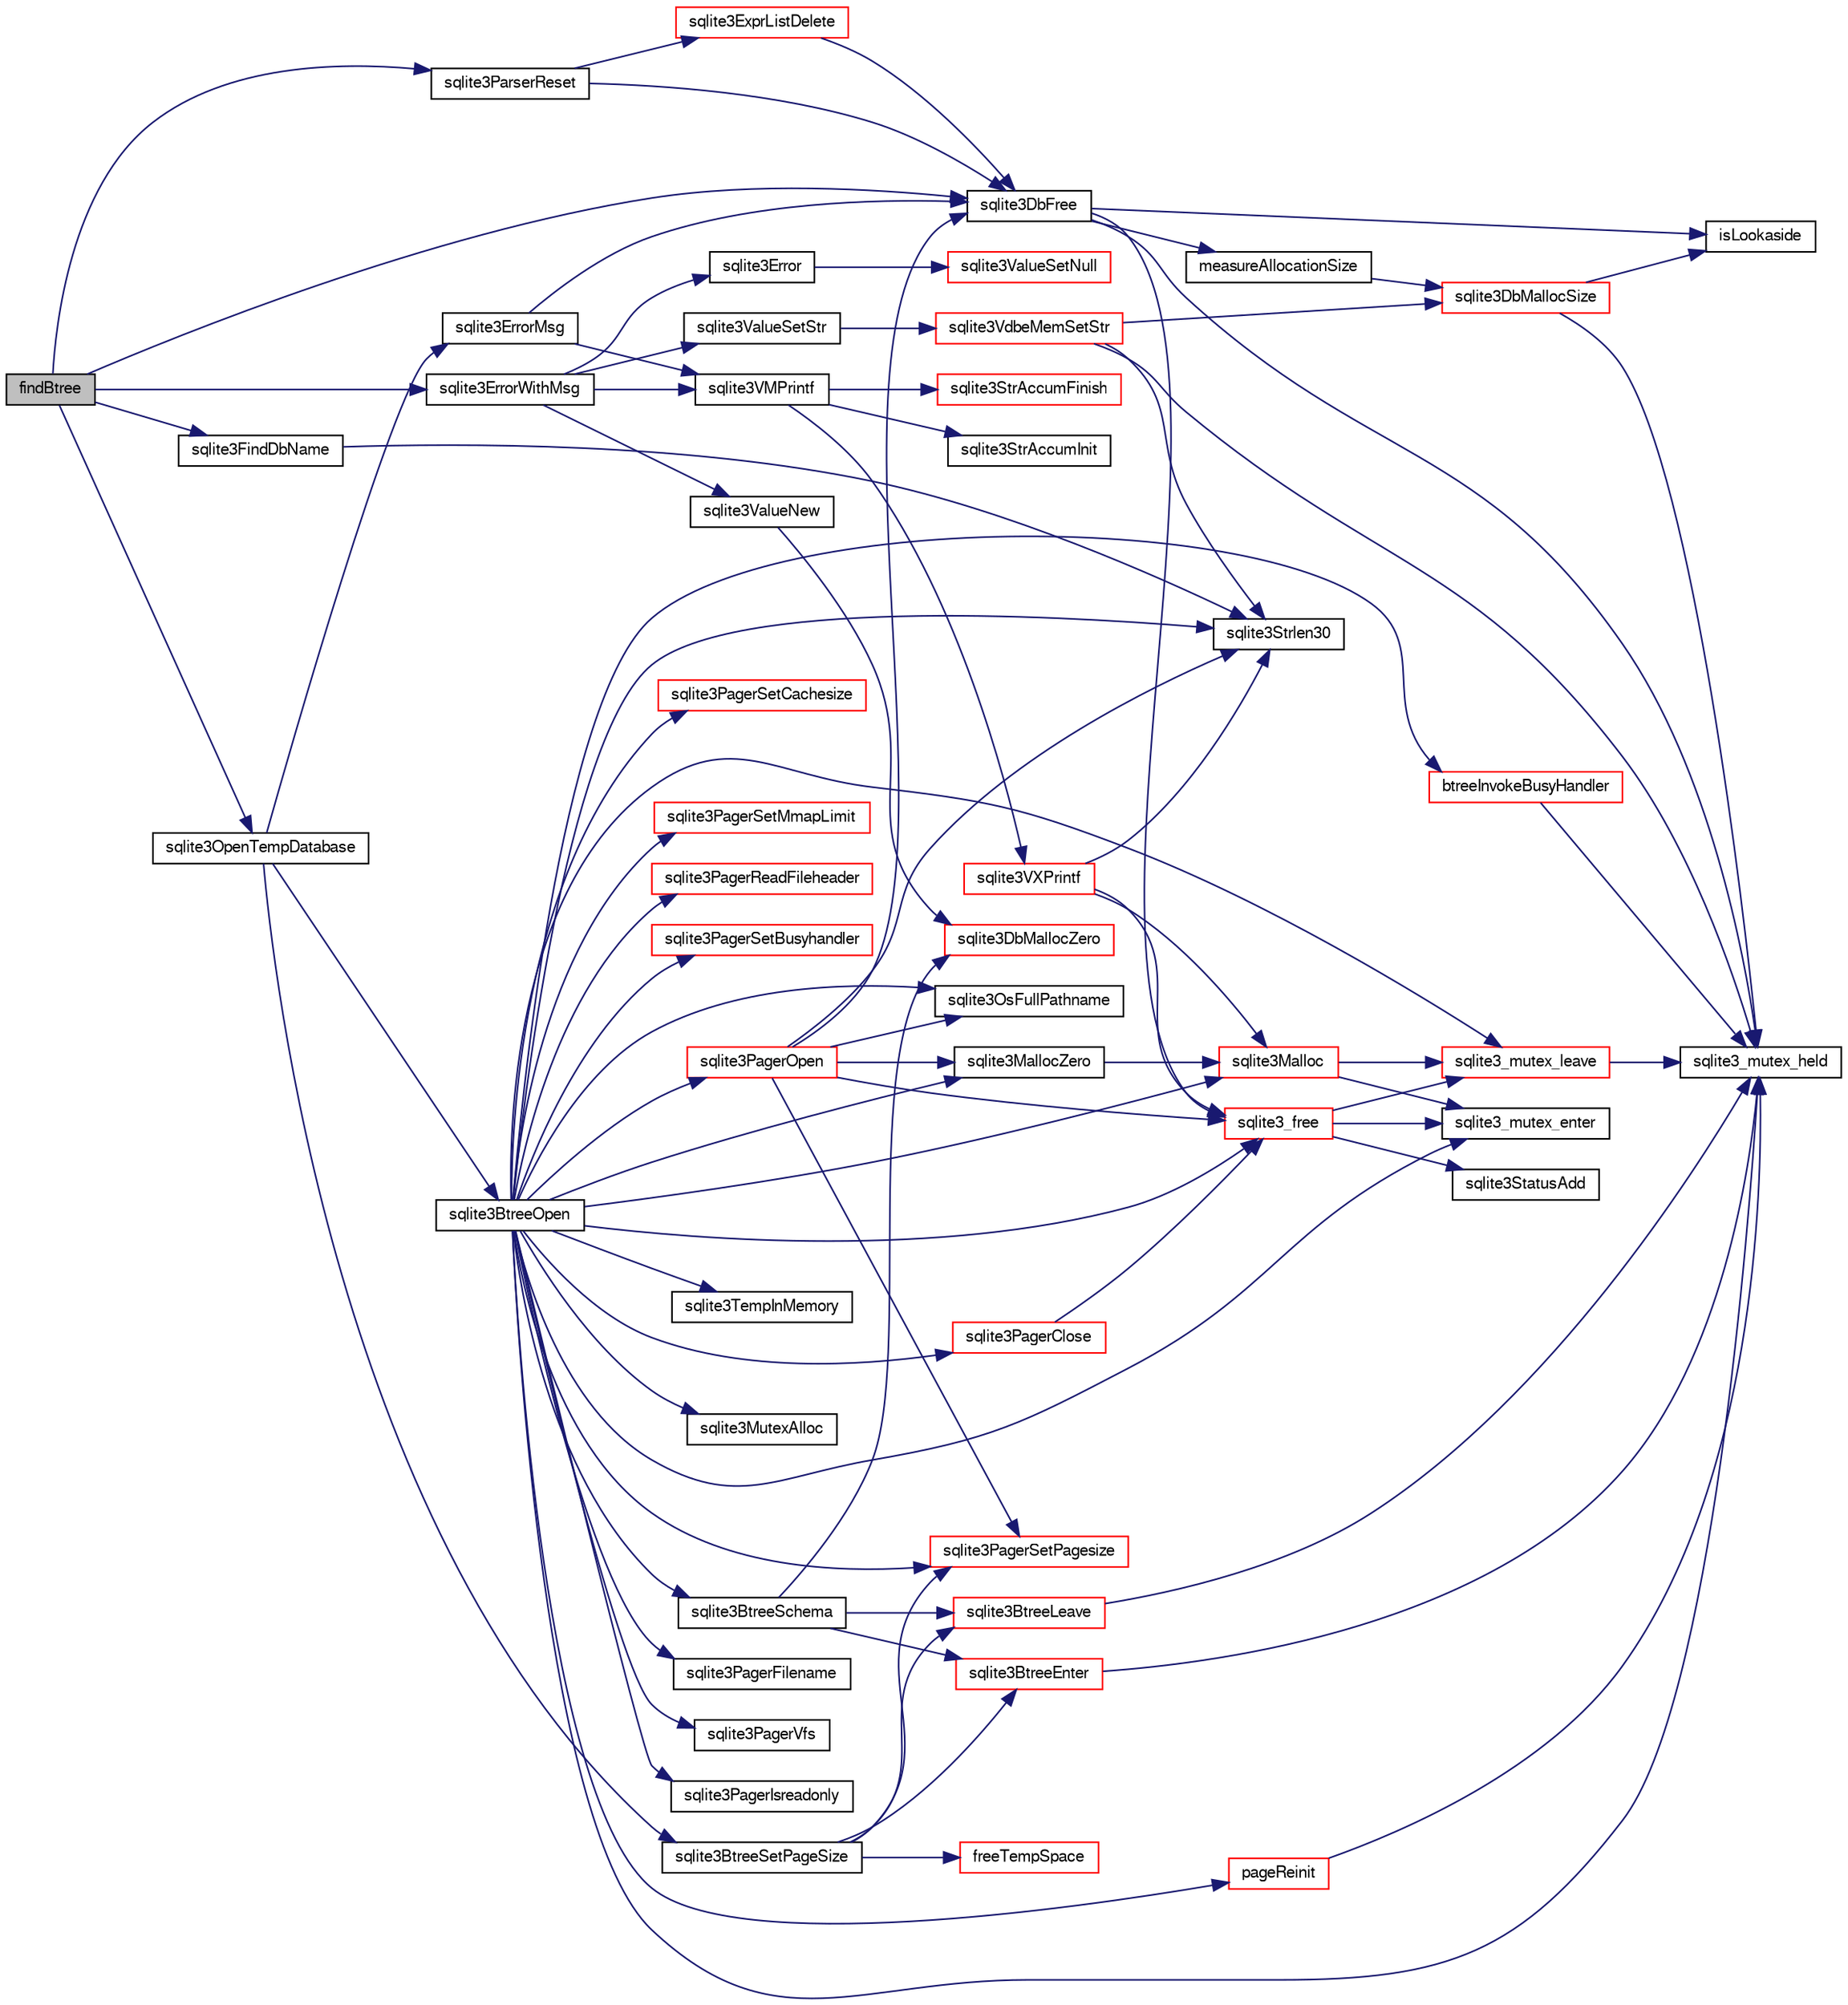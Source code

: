 digraph "findBtree"
{
  edge [fontname="FreeSans",fontsize="10",labelfontname="FreeSans",labelfontsize="10"];
  node [fontname="FreeSans",fontsize="10",shape=record];
  rankdir="LR";
  Node109010 [label="findBtree",height=0.2,width=0.4,color="black", fillcolor="grey75", style="filled", fontcolor="black"];
  Node109010 -> Node109011 [color="midnightblue",fontsize="10",style="solid",fontname="FreeSans"];
  Node109011 [label="sqlite3FindDbName",height=0.2,width=0.4,color="black", fillcolor="white", style="filled",URL="$sqlite3_8c.html#a87029035bea562c6a5d1b9ba6475b567"];
  Node109011 -> Node109012 [color="midnightblue",fontsize="10",style="solid",fontname="FreeSans"];
  Node109012 [label="sqlite3Strlen30",height=0.2,width=0.4,color="black", fillcolor="white", style="filled",URL="$sqlite3_8c.html#a3dcd80ba41f1a308193dee74857b62a7"];
  Node109010 -> Node109013 [color="midnightblue",fontsize="10",style="solid",fontname="FreeSans"];
  Node109013 [label="sqlite3ErrorWithMsg",height=0.2,width=0.4,color="black", fillcolor="white", style="filled",URL="$sqlite3_8c.html#a11feb4cd8e77d59df266587cfe1b2641"];
  Node109013 -> Node109014 [color="midnightblue",fontsize="10",style="solid",fontname="FreeSans"];
  Node109014 [label="sqlite3Error",height=0.2,width=0.4,color="black", fillcolor="white", style="filled",URL="$sqlite3_8c.html#a4ba5e8be78db50d5538dcaa45bcf74d3"];
  Node109014 -> Node109015 [color="midnightblue",fontsize="10",style="solid",fontname="FreeSans"];
  Node109015 [label="sqlite3ValueSetNull",height=0.2,width=0.4,color="red", fillcolor="white", style="filled",URL="$sqlite3_8c.html#ad9bc4507a7806b37946116afbe183b95"];
  Node109013 -> Node109031 [color="midnightblue",fontsize="10",style="solid",fontname="FreeSans"];
  Node109031 [label="sqlite3ValueNew",height=0.2,width=0.4,color="black", fillcolor="white", style="filled",URL="$sqlite3_8c.html#ad40a378778daff2d574bec905e35828b"];
  Node109031 -> Node109032 [color="midnightblue",fontsize="10",style="solid",fontname="FreeSans"];
  Node109032 [label="sqlite3DbMallocZero",height=0.2,width=0.4,color="red", fillcolor="white", style="filled",URL="$sqlite3_8c.html#a49cfebac9d6067a03442c92af73f33e4"];
  Node109013 -> Node109039 [color="midnightblue",fontsize="10",style="solid",fontname="FreeSans"];
  Node109039 [label="sqlite3VMPrintf",height=0.2,width=0.4,color="black", fillcolor="white", style="filled",URL="$sqlite3_8c.html#a05535d0982ef06fbc2ee8195ebbae689"];
  Node109039 -> Node109040 [color="midnightblue",fontsize="10",style="solid",fontname="FreeSans"];
  Node109040 [label="sqlite3StrAccumInit",height=0.2,width=0.4,color="black", fillcolor="white", style="filled",URL="$sqlite3_8c.html#aabf95e113b9d54d519cd15a56215f560"];
  Node109039 -> Node109041 [color="midnightblue",fontsize="10",style="solid",fontname="FreeSans"];
  Node109041 [label="sqlite3VXPrintf",height=0.2,width=0.4,color="red", fillcolor="white", style="filled",URL="$sqlite3_8c.html#a63c25806c9bd4a2b76f9a0eb232c6bde"];
  Node109041 -> Node109034 [color="midnightblue",fontsize="10",style="solid",fontname="FreeSans"];
  Node109034 [label="sqlite3Malloc",height=0.2,width=0.4,color="red", fillcolor="white", style="filled",URL="$sqlite3_8c.html#a361a2eaa846b1885f123abe46f5d8b2b"];
  Node109034 -> Node109026 [color="midnightblue",fontsize="10",style="solid",fontname="FreeSans"];
  Node109026 [label="sqlite3_mutex_enter",height=0.2,width=0.4,color="black", fillcolor="white", style="filled",URL="$sqlite3_8c.html#a1c12cde690bd89f104de5cbad12a6bf5"];
  Node109034 -> Node109028 [color="midnightblue",fontsize="10",style="solid",fontname="FreeSans"];
  Node109028 [label="sqlite3_mutex_leave",height=0.2,width=0.4,color="red", fillcolor="white", style="filled",URL="$sqlite3_8c.html#a5838d235601dbd3c1fa993555c6bcc93"];
  Node109028 -> Node109018 [color="midnightblue",fontsize="10",style="solid",fontname="FreeSans"];
  Node109018 [label="sqlite3_mutex_held",height=0.2,width=0.4,color="black", fillcolor="white", style="filled",URL="$sqlite3_8c.html#acf77da68932b6bc163c5e68547ecc3e7"];
  Node109041 -> Node109012 [color="midnightblue",fontsize="10",style="solid",fontname="FreeSans"];
  Node109041 -> Node109025 [color="midnightblue",fontsize="10",style="solid",fontname="FreeSans"];
  Node109025 [label="sqlite3_free",height=0.2,width=0.4,color="red", fillcolor="white", style="filled",URL="$sqlite3_8c.html#a6552349e36a8a691af5487999ab09519"];
  Node109025 -> Node109026 [color="midnightblue",fontsize="10",style="solid",fontname="FreeSans"];
  Node109025 -> Node109027 [color="midnightblue",fontsize="10",style="solid",fontname="FreeSans"];
  Node109027 [label="sqlite3StatusAdd",height=0.2,width=0.4,color="black", fillcolor="white", style="filled",URL="$sqlite3_8c.html#afa029f93586aeab4cc85360905dae9cd"];
  Node109025 -> Node109028 [color="midnightblue",fontsize="10",style="solid",fontname="FreeSans"];
  Node109039 -> Node109074 [color="midnightblue",fontsize="10",style="solid",fontname="FreeSans"];
  Node109074 [label="sqlite3StrAccumFinish",height=0.2,width=0.4,color="red", fillcolor="white", style="filled",URL="$sqlite3_8c.html#adb7f26b10ac1b847db6f000ef4c2e2ba"];
  Node109013 -> Node109296 [color="midnightblue",fontsize="10",style="solid",fontname="FreeSans"];
  Node109296 [label="sqlite3ValueSetStr",height=0.2,width=0.4,color="black", fillcolor="white", style="filled",URL="$sqlite3_8c.html#a1fd40749f47941ee97ff6d798e2bc67e"];
  Node109296 -> Node109136 [color="midnightblue",fontsize="10",style="solid",fontname="FreeSans"];
  Node109136 [label="sqlite3VdbeMemSetStr",height=0.2,width=0.4,color="red", fillcolor="white", style="filled",URL="$sqlite3_8c.html#a9697bec7c3b512483638ea3646191d7d"];
  Node109136 -> Node109018 [color="midnightblue",fontsize="10",style="solid",fontname="FreeSans"];
  Node109136 -> Node109012 [color="midnightblue",fontsize="10",style="solid",fontname="FreeSans"];
  Node109136 -> Node109022 [color="midnightblue",fontsize="10",style="solid",fontname="FreeSans"];
  Node109022 [label="sqlite3DbMallocSize",height=0.2,width=0.4,color="red", fillcolor="white", style="filled",URL="$sqlite3_8c.html#aa397e5a8a03495203a0767abf0a71f86"];
  Node109022 -> Node109018 [color="midnightblue",fontsize="10",style="solid",fontname="FreeSans"];
  Node109022 -> Node109024 [color="midnightblue",fontsize="10",style="solid",fontname="FreeSans"];
  Node109024 [label="isLookaside",height=0.2,width=0.4,color="black", fillcolor="white", style="filled",URL="$sqlite3_8c.html#a770fa05ff9717b75e16f4d968a77b897"];
  Node109010 -> Node109297 [color="midnightblue",fontsize="10",style="solid",fontname="FreeSans"];
  Node109297 [label="sqlite3OpenTempDatabase",height=0.2,width=0.4,color="black", fillcolor="white", style="filled",URL="$sqlite3_8c.html#aaf3088380b731428b72d3b5777f93755"];
  Node109297 -> Node109298 [color="midnightblue",fontsize="10",style="solid",fontname="FreeSans"];
  Node109298 [label="sqlite3BtreeOpen",height=0.2,width=0.4,color="black", fillcolor="white", style="filled",URL="$sqlite3_8c.html#a13dcb44dc34af6ce9d38de9c5aa975f9"];
  Node109298 -> Node109299 [color="midnightblue",fontsize="10",style="solid",fontname="FreeSans"];
  Node109299 [label="sqlite3TempInMemory",height=0.2,width=0.4,color="black", fillcolor="white", style="filled",URL="$sqlite3_8c.html#a458449cdb4a6ca29650deb8af285a511"];
  Node109298 -> Node109018 [color="midnightblue",fontsize="10",style="solid",fontname="FreeSans"];
  Node109298 -> Node109055 [color="midnightblue",fontsize="10",style="solid",fontname="FreeSans"];
  Node109055 [label="sqlite3MallocZero",height=0.2,width=0.4,color="black", fillcolor="white", style="filled",URL="$sqlite3_8c.html#ab3e07a30b9b5471f9f5e8f9cb7229934"];
  Node109055 -> Node109034 [color="midnightblue",fontsize="10",style="solid",fontname="FreeSans"];
  Node109298 -> Node109034 [color="midnightblue",fontsize="10",style="solid",fontname="FreeSans"];
  Node109298 -> Node109025 [color="midnightblue",fontsize="10",style="solid",fontname="FreeSans"];
  Node109298 -> Node109012 [color="midnightblue",fontsize="10",style="solid",fontname="FreeSans"];
  Node109298 -> Node109300 [color="midnightblue",fontsize="10",style="solid",fontname="FreeSans"];
  Node109300 [label="sqlite3OsFullPathname",height=0.2,width=0.4,color="black", fillcolor="white", style="filled",URL="$sqlite3_8c.html#a0456d8c8b3e7990b6e1c4ea93b9a8c17"];
  Node109298 -> Node109068 [color="midnightblue",fontsize="10",style="solid",fontname="FreeSans"];
  Node109068 [label="sqlite3MutexAlloc",height=0.2,width=0.4,color="black", fillcolor="white", style="filled",URL="$sqlite3_8c.html#a0e3f432ee581f6876b590e7ad7e84e19"];
  Node109298 -> Node109026 [color="midnightblue",fontsize="10",style="solid",fontname="FreeSans"];
  Node109298 -> Node109301 [color="midnightblue",fontsize="10",style="solid",fontname="FreeSans"];
  Node109301 [label="sqlite3PagerFilename",height=0.2,width=0.4,color="black", fillcolor="white", style="filled",URL="$sqlite3_8c.html#af9905ce64f499b4e908ec64e65730584"];
  Node109298 -> Node109302 [color="midnightblue",fontsize="10",style="solid",fontname="FreeSans"];
  Node109302 [label="sqlite3PagerVfs",height=0.2,width=0.4,color="black", fillcolor="white", style="filled",URL="$sqlite3_8c.html#a622fab679471aea91602568271c08222"];
  Node109298 -> Node109028 [color="midnightblue",fontsize="10",style="solid",fontname="FreeSans"];
  Node109298 -> Node109303 [color="midnightblue",fontsize="10",style="solid",fontname="FreeSans"];
  Node109303 [label="sqlite3PagerOpen",height=0.2,width=0.4,color="red", fillcolor="white", style="filled",URL="$sqlite3_8c.html#a5b4a74e8a1754922c482b7af19b30611"];
  Node109303 -> Node109012 [color="midnightblue",fontsize="10",style="solid",fontname="FreeSans"];
  Node109303 -> Node109300 [color="midnightblue",fontsize="10",style="solid",fontname="FreeSans"];
  Node109303 -> Node109020 [color="midnightblue",fontsize="10",style="solid",fontname="FreeSans"];
  Node109020 [label="sqlite3DbFree",height=0.2,width=0.4,color="black", fillcolor="white", style="filled",URL="$sqlite3_8c.html#ac70ab821a6607b4a1b909582dc37a069"];
  Node109020 -> Node109018 [color="midnightblue",fontsize="10",style="solid",fontname="FreeSans"];
  Node109020 -> Node109021 [color="midnightblue",fontsize="10",style="solid",fontname="FreeSans"];
  Node109021 [label="measureAllocationSize",height=0.2,width=0.4,color="black", fillcolor="white", style="filled",URL="$sqlite3_8c.html#a45731e644a22fdb756e2b6337224217a"];
  Node109021 -> Node109022 [color="midnightblue",fontsize="10",style="solid",fontname="FreeSans"];
  Node109020 -> Node109024 [color="midnightblue",fontsize="10",style="solid",fontname="FreeSans"];
  Node109020 -> Node109025 [color="midnightblue",fontsize="10",style="solid",fontname="FreeSans"];
  Node109303 -> Node109055 [color="midnightblue",fontsize="10",style="solid",fontname="FreeSans"];
  Node109303 -> Node109319 [color="midnightblue",fontsize="10",style="solid",fontname="FreeSans"];
  Node109319 [label="sqlite3PagerSetPagesize",height=0.2,width=0.4,color="red", fillcolor="white", style="filled",URL="$sqlite3_8c.html#ab668348d5dcc0382c247c74b6358f16e"];
  Node109303 -> Node109025 [color="midnightblue",fontsize="10",style="solid",fontname="FreeSans"];
  Node109298 -> Node109477 [color="midnightblue",fontsize="10",style="solid",fontname="FreeSans"];
  Node109477 [label="pageReinit",height=0.2,width=0.4,color="red", fillcolor="white", style="filled",URL="$sqlite3_8c.html#aa27cac56390e92c5ef6d566ee7defb59"];
  Node109477 -> Node109018 [color="midnightblue",fontsize="10",style="solid",fontname="FreeSans"];
  Node109298 -> Node109484 [color="midnightblue",fontsize="10",style="solid",fontname="FreeSans"];
  Node109484 [label="sqlite3PagerSetMmapLimit",height=0.2,width=0.4,color="red", fillcolor="white", style="filled",URL="$sqlite3_8c.html#aa5bd62da47024a18682829ab4527e9a8"];
  Node109298 -> Node109485 [color="midnightblue",fontsize="10",style="solid",fontname="FreeSans"];
  Node109485 [label="sqlite3PagerReadFileheader",height=0.2,width=0.4,color="red", fillcolor="white", style="filled",URL="$sqlite3_8c.html#a7f5d7106f696229a68737d16b4046b3a"];
  Node109298 -> Node109486 [color="midnightblue",fontsize="10",style="solid",fontname="FreeSans"];
  Node109486 [label="sqlite3PagerSetBusyhandler",height=0.2,width=0.4,color="red", fillcolor="white", style="filled",URL="$sqlite3_8c.html#a24076fb4f14e547a630f83f25ff37852"];
  Node109298 -> Node109487 [color="midnightblue",fontsize="10",style="solid",fontname="FreeSans"];
  Node109487 [label="btreeInvokeBusyHandler",height=0.2,width=0.4,color="red", fillcolor="white", style="filled",URL="$sqlite3_8c.html#a15058f7fc35aedcd18a3fc5067c10b9c"];
  Node109487 -> Node109018 [color="midnightblue",fontsize="10",style="solid",fontname="FreeSans"];
  Node109298 -> Node109489 [color="midnightblue",fontsize="10",style="solid",fontname="FreeSans"];
  Node109489 [label="sqlite3PagerIsreadonly",height=0.2,width=0.4,color="black", fillcolor="white", style="filled",URL="$sqlite3_8c.html#a7e85868aa17dab7125bbcba29c76f708"];
  Node109298 -> Node109319 [color="midnightblue",fontsize="10",style="solid",fontname="FreeSans"];
  Node109298 -> Node109490 [color="midnightblue",fontsize="10",style="solid",fontname="FreeSans"];
  Node109490 [label="sqlite3PagerClose",height=0.2,width=0.4,color="red", fillcolor="white", style="filled",URL="$sqlite3_8c.html#af94b1f96b60689fd09422cce2c85f53f"];
  Node109490 -> Node109025 [color="midnightblue",fontsize="10",style="solid",fontname="FreeSans"];
  Node109298 -> Node109508 [color="midnightblue",fontsize="10",style="solid",fontname="FreeSans"];
  Node109508 [label="sqlite3BtreeSchema",height=0.2,width=0.4,color="black", fillcolor="white", style="filled",URL="$sqlite3_8c.html#af5345180c083a3a4b3d5ebb11986ea4a"];
  Node109508 -> Node109396 [color="midnightblue",fontsize="10",style="solid",fontname="FreeSans"];
  Node109396 [label="sqlite3BtreeEnter",height=0.2,width=0.4,color="red", fillcolor="white", style="filled",URL="$sqlite3_8c.html#afa05d700ca373993fe6b0525b867feff"];
  Node109396 -> Node109018 [color="midnightblue",fontsize="10",style="solid",fontname="FreeSans"];
  Node109508 -> Node109032 [color="midnightblue",fontsize="10",style="solid",fontname="FreeSans"];
  Node109508 -> Node109401 [color="midnightblue",fontsize="10",style="solid",fontname="FreeSans"];
  Node109401 [label="sqlite3BtreeLeave",height=0.2,width=0.4,color="red", fillcolor="white", style="filled",URL="$sqlite3_8c.html#a460e4f89d1aeef4b4d334cfe8165da89"];
  Node109401 -> Node109018 [color="midnightblue",fontsize="10",style="solid",fontname="FreeSans"];
  Node109298 -> Node109509 [color="midnightblue",fontsize="10",style="solid",fontname="FreeSans"];
  Node109509 [label="sqlite3PagerSetCachesize",height=0.2,width=0.4,color="red", fillcolor="white", style="filled",URL="$sqlite3_8c.html#a0c65ddf2e31ecae395a51f4cdb3ce7bb"];
  Node109297 -> Node109511 [color="midnightblue",fontsize="10",style="solid",fontname="FreeSans"];
  Node109511 [label="sqlite3ErrorMsg",height=0.2,width=0.4,color="black", fillcolor="white", style="filled",URL="$sqlite3_8c.html#aee2798e173651adae0f9c85469f3457d"];
  Node109511 -> Node109039 [color="midnightblue",fontsize="10",style="solid",fontname="FreeSans"];
  Node109511 -> Node109020 [color="midnightblue",fontsize="10",style="solid",fontname="FreeSans"];
  Node109297 -> Node109512 [color="midnightblue",fontsize="10",style="solid",fontname="FreeSans"];
  Node109512 [label="sqlite3BtreeSetPageSize",height=0.2,width=0.4,color="black", fillcolor="white", style="filled",URL="$sqlite3_8c.html#ad9c65e8377c831a80e0ac1f108c43f3e"];
  Node109512 -> Node109396 [color="midnightblue",fontsize="10",style="solid",fontname="FreeSans"];
  Node109512 -> Node109401 [color="midnightblue",fontsize="10",style="solid",fontname="FreeSans"];
  Node109512 -> Node109513 [color="midnightblue",fontsize="10",style="solid",fontname="FreeSans"];
  Node109513 [label="freeTempSpace",height=0.2,width=0.4,color="red", fillcolor="white", style="filled",URL="$sqlite3_8c.html#aec277d601edd310860ca5a81c99ed411"];
  Node109512 -> Node109319 [color="midnightblue",fontsize="10",style="solid",fontname="FreeSans"];
  Node109010 -> Node109020 [color="midnightblue",fontsize="10",style="solid",fontname="FreeSans"];
  Node109010 -> Node109514 [color="midnightblue",fontsize="10",style="solid",fontname="FreeSans"];
  Node109514 [label="sqlite3ParserReset",height=0.2,width=0.4,color="black", fillcolor="white", style="filled",URL="$sqlite3_8c.html#ae5c69f1aa716b5dc4b54dbf6642c1071"];
  Node109514 -> Node109020 [color="midnightblue",fontsize="10",style="solid",fontname="FreeSans"];
  Node109514 -> Node109515 [color="midnightblue",fontsize="10",style="solid",fontname="FreeSans"];
  Node109515 [label="sqlite3ExprListDelete",height=0.2,width=0.4,color="red", fillcolor="white", style="filled",URL="$sqlite3_8c.html#ae9cd46eac81e86a04ed8c09b99fc3c10"];
  Node109515 -> Node109020 [color="midnightblue",fontsize="10",style="solid",fontname="FreeSans"];
}

